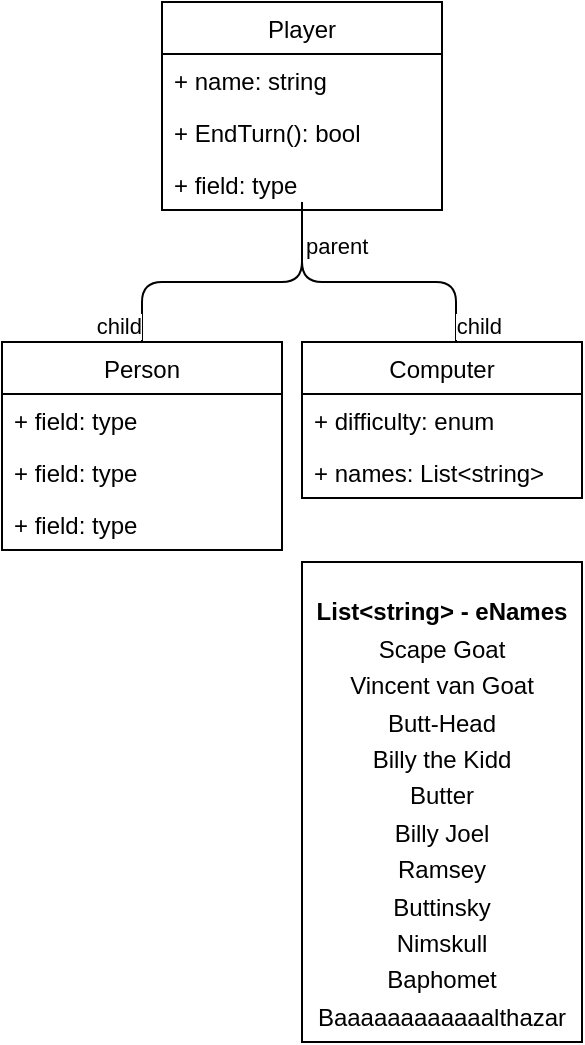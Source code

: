 <mxfile version="14.5.8" type="github">
  <diagram id="e888Cscy9dtL3subTO9W" name="Page-1">
    <mxGraphModel dx="782" dy="706" grid="1" gridSize="10" guides="1" tooltips="1" connect="1" arrows="1" fold="1" page="1" pageScale="1" pageWidth="850" pageHeight="1100" math="0" shadow="0">
      <root>
        <mxCell id="0" />
        <mxCell id="1" parent="0" />
        <mxCell id="pas0m-Zvz_mzQKONK6pS-2" value="Player" style="swimlane;fontStyle=0;childLayout=stackLayout;horizontal=1;startSize=26;fillColor=none;horizontalStack=0;resizeParent=1;resizeParentMax=0;resizeLast=0;collapsible=1;marginBottom=0;" vertex="1" parent="1">
          <mxGeometry x="110" y="100" width="140" height="104" as="geometry" />
        </mxCell>
        <mxCell id="pas0m-Zvz_mzQKONK6pS-3" value="+ name: string" style="text;strokeColor=none;fillColor=none;align=left;verticalAlign=top;spacingLeft=4;spacingRight=4;overflow=hidden;rotatable=0;points=[[0,0.5],[1,0.5]];portConstraint=eastwest;" vertex="1" parent="pas0m-Zvz_mzQKONK6pS-2">
          <mxGeometry y="26" width="140" height="26" as="geometry" />
        </mxCell>
        <mxCell id="pas0m-Zvz_mzQKONK6pS-4" value="+ EndTurn(): bool " style="text;strokeColor=none;fillColor=none;align=left;verticalAlign=top;spacingLeft=4;spacingRight=4;overflow=hidden;rotatable=0;points=[[0,0.5],[1,0.5]];portConstraint=eastwest;" vertex="1" parent="pas0m-Zvz_mzQKONK6pS-2">
          <mxGeometry y="52" width="140" height="26" as="geometry" />
        </mxCell>
        <mxCell id="pas0m-Zvz_mzQKONK6pS-5" value="+ field: type" style="text;strokeColor=none;fillColor=none;align=left;verticalAlign=top;spacingLeft=4;spacingRight=4;overflow=hidden;rotatable=0;points=[[0,0.5],[1,0.5]];portConstraint=eastwest;" vertex="1" parent="pas0m-Zvz_mzQKONK6pS-2">
          <mxGeometry y="78" width="140" height="26" as="geometry" />
        </mxCell>
        <mxCell id="pas0m-Zvz_mzQKONK6pS-6" value="Person" style="swimlane;fontStyle=0;childLayout=stackLayout;horizontal=1;startSize=26;fillColor=none;horizontalStack=0;resizeParent=1;resizeParentMax=0;resizeLast=0;collapsible=1;marginBottom=0;" vertex="1" parent="1">
          <mxGeometry x="30" y="270" width="140" height="104" as="geometry" />
        </mxCell>
        <mxCell id="pas0m-Zvz_mzQKONK6pS-7" value="+ field: type" style="text;strokeColor=none;fillColor=none;align=left;verticalAlign=top;spacingLeft=4;spacingRight=4;overflow=hidden;rotatable=0;points=[[0,0.5],[1,0.5]];portConstraint=eastwest;" vertex="1" parent="pas0m-Zvz_mzQKONK6pS-6">
          <mxGeometry y="26" width="140" height="26" as="geometry" />
        </mxCell>
        <mxCell id="pas0m-Zvz_mzQKONK6pS-8" value="+ field: type" style="text;strokeColor=none;fillColor=none;align=left;verticalAlign=top;spacingLeft=4;spacingRight=4;overflow=hidden;rotatable=0;points=[[0,0.5],[1,0.5]];portConstraint=eastwest;" vertex="1" parent="pas0m-Zvz_mzQKONK6pS-6">
          <mxGeometry y="52" width="140" height="26" as="geometry" />
        </mxCell>
        <mxCell id="pas0m-Zvz_mzQKONK6pS-9" value="+ field: type" style="text;strokeColor=none;fillColor=none;align=left;verticalAlign=top;spacingLeft=4;spacingRight=4;overflow=hidden;rotatable=0;points=[[0,0.5],[1,0.5]];portConstraint=eastwest;" vertex="1" parent="pas0m-Zvz_mzQKONK6pS-6">
          <mxGeometry y="78" width="140" height="26" as="geometry" />
        </mxCell>
        <mxCell id="pas0m-Zvz_mzQKONK6pS-10" value="Computer" style="swimlane;fontStyle=0;childLayout=stackLayout;horizontal=1;startSize=26;fillColor=none;horizontalStack=0;resizeParent=1;resizeParentMax=0;resizeLast=0;collapsible=1;marginBottom=0;" vertex="1" parent="1">
          <mxGeometry x="180" y="270" width="140" height="78" as="geometry" />
        </mxCell>
        <mxCell id="pas0m-Zvz_mzQKONK6pS-11" value="+ difficulty: enum" style="text;strokeColor=none;fillColor=none;align=left;verticalAlign=top;spacingLeft=4;spacingRight=4;overflow=hidden;rotatable=0;points=[[0,0.5],[1,0.5]];portConstraint=eastwest;" vertex="1" parent="pas0m-Zvz_mzQKONK6pS-10">
          <mxGeometry y="26" width="140" height="26" as="geometry" />
        </mxCell>
        <mxCell id="pas0m-Zvz_mzQKONK6pS-13" value="+ names: List&lt;string&gt;" style="text;strokeColor=none;fillColor=none;align=left;verticalAlign=top;spacingLeft=4;spacingRight=4;overflow=hidden;rotatable=0;points=[[0,0.5],[1,0.5]];portConstraint=eastwest;" vertex="1" parent="pas0m-Zvz_mzQKONK6pS-10">
          <mxGeometry y="52" width="140" height="26" as="geometry" />
        </mxCell>
        <mxCell id="pas0m-Zvz_mzQKONK6pS-14" value="" style="endArrow=none;html=1;edgeStyle=orthogonalEdgeStyle;" edge="1" parent="1" target="pas0m-Zvz_mzQKONK6pS-10">
          <mxGeometry relative="1" as="geometry">
            <mxPoint x="180" y="200" as="sourcePoint" />
            <mxPoint x="340" y="200" as="targetPoint" />
            <Array as="points">
              <mxPoint x="180" y="240" />
              <mxPoint x="257" y="240" />
            </Array>
          </mxGeometry>
        </mxCell>
        <mxCell id="pas0m-Zvz_mzQKONK6pS-16" value="child" style="edgeLabel;resizable=0;html=1;align=right;verticalAlign=bottom;" connectable="0" vertex="1" parent="pas0m-Zvz_mzQKONK6pS-14">
          <mxGeometry x="1" relative="1" as="geometry">
            <mxPoint x="23" as="offset" />
          </mxGeometry>
        </mxCell>
        <mxCell id="pas0m-Zvz_mzQKONK6pS-17" value="" style="endArrow=none;html=1;edgeStyle=orthogonalEdgeStyle;entryX=0.5;entryY=0;entryDx=0;entryDy=0;" edge="1" parent="1" target="pas0m-Zvz_mzQKONK6pS-6">
          <mxGeometry relative="1" as="geometry">
            <mxPoint x="180" y="200" as="sourcePoint" />
            <mxPoint x="340" y="200" as="targetPoint" />
            <Array as="points">
              <mxPoint x="180" y="240" />
              <mxPoint x="100" y="240" />
            </Array>
          </mxGeometry>
        </mxCell>
        <mxCell id="pas0m-Zvz_mzQKONK6pS-18" value="parent" style="edgeLabel;resizable=0;html=1;align=left;verticalAlign=bottom;" connectable="0" vertex="1" parent="pas0m-Zvz_mzQKONK6pS-17">
          <mxGeometry x="-1" relative="1" as="geometry">
            <mxPoint y="30" as="offset" />
          </mxGeometry>
        </mxCell>
        <mxCell id="pas0m-Zvz_mzQKONK6pS-19" value="child" style="edgeLabel;resizable=0;html=1;align=right;verticalAlign=bottom;" connectable="0" vertex="1" parent="pas0m-Zvz_mzQKONK6pS-17">
          <mxGeometry x="1" relative="1" as="geometry">
            <mxPoint as="offset" />
          </mxGeometry>
        </mxCell>
        <mxCell id="pas0m-Zvz_mzQKONK6pS-20" value="&lt;p style=&quot;margin: 0px ; margin-top: 4px ; text-align: center&quot;&gt;&lt;br&gt;&lt;b&gt;List&amp;lt;string&amp;gt; - eNames&lt;/b&gt;&lt;/p&gt;&lt;p style=&quot;margin: 0px ; margin-top: 4px ; text-align: center&quot;&gt;Scape Goat&lt;/p&gt;&lt;p style=&quot;margin: 0px ; margin-top: 4px ; text-align: center&quot;&gt;Vincent van Goat&lt;/p&gt;&lt;p style=&quot;margin: 0px ; margin-top: 4px ; text-align: center&quot;&gt;Butt-Head&lt;/p&gt;&lt;p style=&quot;margin: 0px ; margin-top: 4px ; text-align: center&quot;&gt;Billy the Kidd&lt;/p&gt;&lt;p style=&quot;margin: 0px ; margin-top: 4px ; text-align: center&quot;&gt;Butter&lt;/p&gt;&lt;p style=&quot;margin: 0px ; margin-top: 4px ; text-align: center&quot;&gt;Billy Joel&lt;/p&gt;&lt;p style=&quot;margin: 0px ; margin-top: 4px ; text-align: center&quot;&gt;Ramsey&lt;/p&gt;&lt;p style=&quot;margin: 0px ; margin-top: 4px ; text-align: center&quot;&gt;Buttinsky&lt;/p&gt;&lt;p style=&quot;margin: 0px ; margin-top: 4px ; text-align: center&quot;&gt;Nimskull&lt;/p&gt;&lt;p style=&quot;margin: 0px ; margin-top: 4px ; text-align: center&quot;&gt;Baphomet&lt;/p&gt;&lt;p style=&quot;margin: 0px ; margin-top: 4px ; text-align: center&quot;&gt;Baaaaaaaaaaaalthazar&lt;/p&gt;&lt;p style=&quot;margin: 0px ; margin-top: 4px ; text-align: center&quot;&gt;&lt;br&gt;&lt;/p&gt;" style="verticalAlign=top;align=left;overflow=fill;fontSize=12;fontFamily=Helvetica;html=1;" vertex="1" parent="1">
          <mxGeometry x="180" y="380" width="140" height="240" as="geometry" />
        </mxCell>
      </root>
    </mxGraphModel>
  </diagram>
</mxfile>
